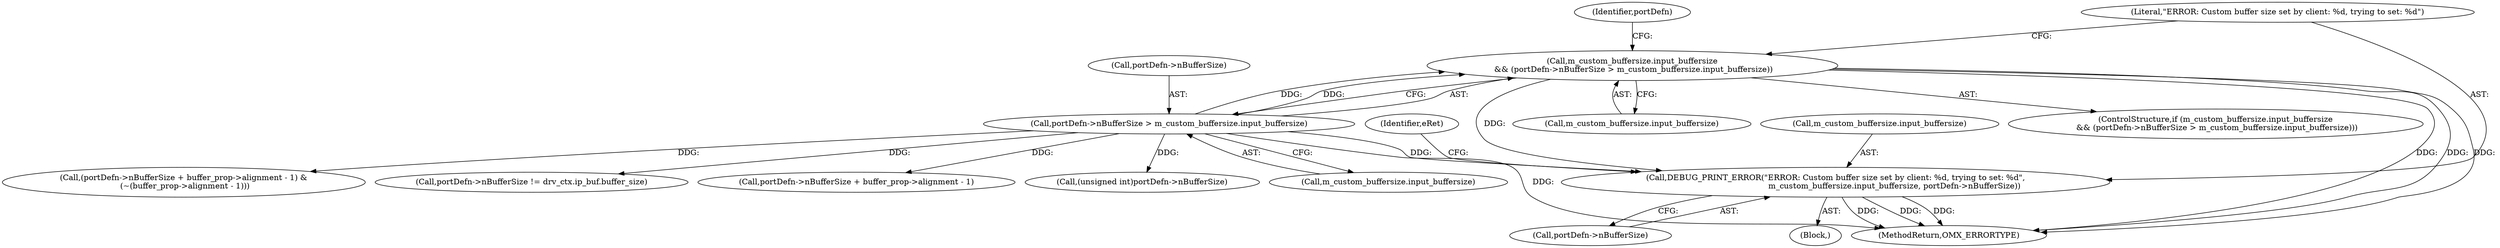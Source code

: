 digraph "0_Android_46e305be6e670a5a0041b0b4861122a0f1aabefa_2@pointer" {
"1001199" [label="(Call,DEBUG_PRINT_ERROR(\"ERROR: Custom buffer size set by client: %d, trying to set: %d\",\n                                               m_custom_buffersize.input_buffersize, portDefn->nBufferSize))"];
"1001187" [label="(Call,m_custom_buffersize.input_buffersize\n && (portDefn->nBufferSize > m_custom_buffersize.input_buffersize))"];
"1001191" [label="(Call,portDefn->nBufferSize > m_custom_buffersize.input_buffersize)"];
"1001201" [label="(Call,m_custom_buffersize.input_buffersize)"];
"1001187" [label="(Call,m_custom_buffersize.input_buffersize\n && (portDefn->nBufferSize > m_custom_buffersize.input_buffersize))"];
"1001222" [label="(Call,portDefn->nBufferSize != drv_ctx.ip_buf.buffer_size)"];
"1001258" [label="(Call,portDefn->nBufferSize + buffer_prop->alignment - 1)"];
"1001301" [label="(Call,(unsigned int)portDefn->nBufferSize)"];
"1001195" [label="(Call,m_custom_buffersize.input_buffersize)"];
"1001188" [label="(Call,m_custom_buffersize.input_buffersize)"];
"1003102" [label="(MethodReturn,OMX_ERRORTYPE)"];
"1001204" [label="(Call,portDefn->nBufferSize)"];
"1001200" [label="(Literal,\"ERROR: Custom buffer size set by client: %d, trying to set: %d\")"];
"1001186" [label="(ControlStructure,if (m_custom_buffersize.input_buffersize\n && (portDefn->nBufferSize > m_custom_buffersize.input_buffersize)))"];
"1001257" [label="(Call,(portDefn->nBufferSize + buffer_prop->alignment - 1) &\n (~(buffer_prop->alignment - 1)))"];
"1001215" [label="(Identifier,portDefn)"];
"1001208" [label="(Identifier,eRet)"];
"1001191" [label="(Call,portDefn->nBufferSize > m_custom_buffersize.input_buffersize)"];
"1001199" [label="(Call,DEBUG_PRINT_ERROR(\"ERROR: Custom buffer size set by client: %d, trying to set: %d\",\n                                               m_custom_buffersize.input_buffersize, portDefn->nBufferSize))"];
"1001192" [label="(Call,portDefn->nBufferSize)"];
"1001198" [label="(Block,)"];
"1001199" -> "1001198"  [label="AST: "];
"1001199" -> "1001204"  [label="CFG: "];
"1001200" -> "1001199"  [label="AST: "];
"1001201" -> "1001199"  [label="AST: "];
"1001204" -> "1001199"  [label="AST: "];
"1001208" -> "1001199"  [label="CFG: "];
"1001199" -> "1003102"  [label="DDG: "];
"1001199" -> "1003102"  [label="DDG: "];
"1001199" -> "1003102"  [label="DDG: "];
"1001187" -> "1001199"  [label="DDG: "];
"1001191" -> "1001199"  [label="DDG: "];
"1001187" -> "1001186"  [label="AST: "];
"1001187" -> "1001188"  [label="CFG: "];
"1001187" -> "1001191"  [label="CFG: "];
"1001188" -> "1001187"  [label="AST: "];
"1001191" -> "1001187"  [label="AST: "];
"1001200" -> "1001187"  [label="CFG: "];
"1001215" -> "1001187"  [label="CFG: "];
"1001187" -> "1003102"  [label="DDG: "];
"1001187" -> "1003102"  [label="DDG: "];
"1001187" -> "1003102"  [label="DDG: "];
"1001191" -> "1001187"  [label="DDG: "];
"1001191" -> "1001187"  [label="DDG: "];
"1001191" -> "1001195"  [label="CFG: "];
"1001192" -> "1001191"  [label="AST: "];
"1001195" -> "1001191"  [label="AST: "];
"1001191" -> "1003102"  [label="DDG: "];
"1001191" -> "1001222"  [label="DDG: "];
"1001191" -> "1001257"  [label="DDG: "];
"1001191" -> "1001258"  [label="DDG: "];
"1001191" -> "1001301"  [label="DDG: "];
}

